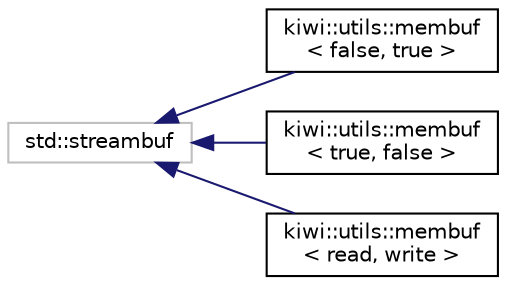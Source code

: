 digraph "Graphical Class Hierarchy"
{
 // LATEX_PDF_SIZE
  edge [fontname="Helvetica",fontsize="10",labelfontname="Helvetica",labelfontsize="10"];
  node [fontname="Helvetica",fontsize="10",shape=record];
  rankdir="LR";
  Node112 [label="std::streambuf",height=0.2,width=0.4,color="grey75", fillcolor="white", style="filled",tooltip=" "];
  Node112 -> Node0 [dir="back",color="midnightblue",fontsize="10",style="solid",fontname="Helvetica"];
  Node0 [label="kiwi::utils::membuf\l\< false, true \>",height=0.2,width=0.4,color="black", fillcolor="white", style="filled",URL="$structkiwi_1_1utils_1_1membuf.html",tooltip=" "];
  Node112 -> Node114 [dir="back",color="midnightblue",fontsize="10",style="solid",fontname="Helvetica"];
  Node114 [label="kiwi::utils::membuf\l\< true, false \>",height=0.2,width=0.4,color="black", fillcolor="white", style="filled",URL="$structkiwi_1_1utils_1_1membuf.html",tooltip=" "];
  Node112 -> Node115 [dir="back",color="midnightblue",fontsize="10",style="solid",fontname="Helvetica"];
  Node115 [label="kiwi::utils::membuf\l\< read, write \>",height=0.2,width=0.4,color="black", fillcolor="white", style="filled",URL="$structkiwi_1_1utils_1_1membuf.html",tooltip=" "];
}
